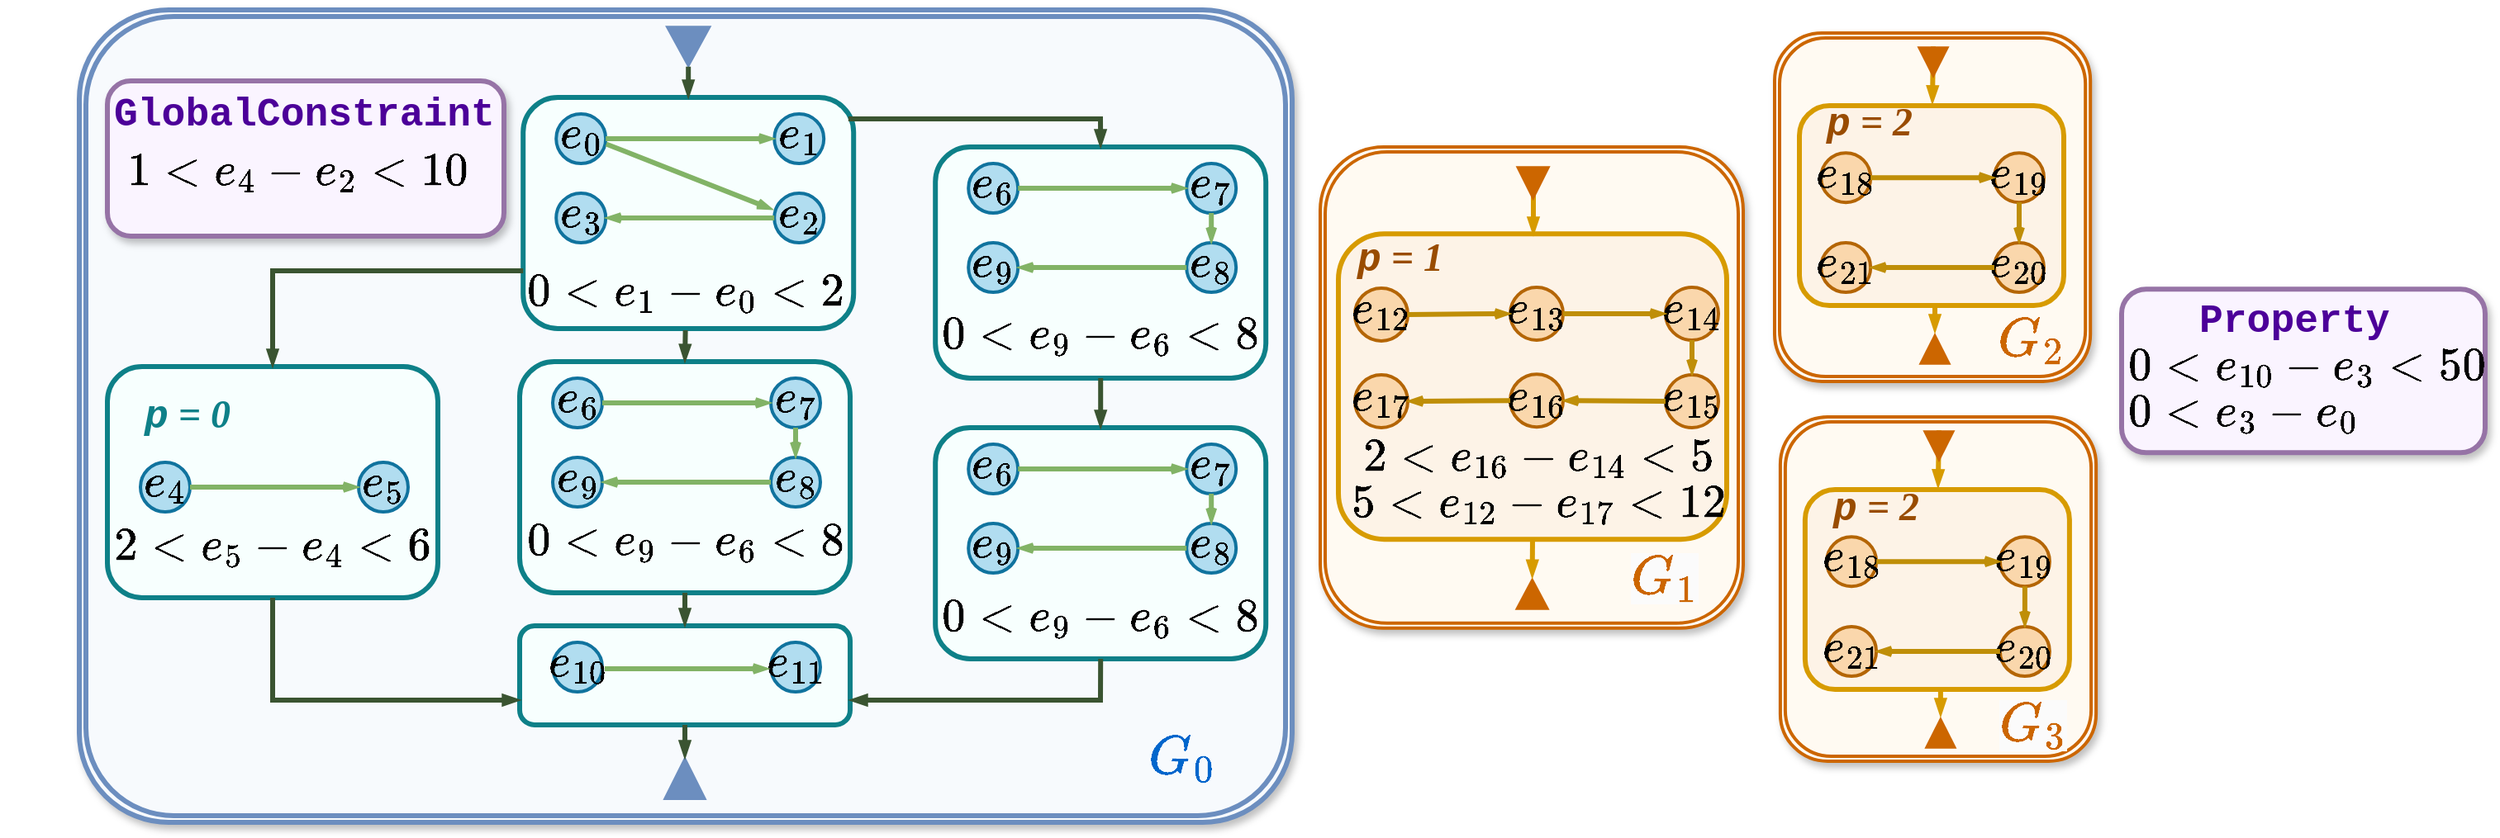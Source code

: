 <mxfile version="26.0.8">
  <diagram name="Page-1" id="2ugi5nNnWcnAQ4nfvGsC">
    <mxGraphModel dx="2795" dy="1888" grid="1" gridSize="10" guides="1" tooltips="1" connect="1" arrows="1" fold="1" page="1" pageScale="1" pageWidth="850" pageHeight="1100" math="1" shadow="0">
      <root>
        <mxCell id="0" />
        <mxCell id="1" parent="0" />
        <mxCell id="yCP1H79guj11RidMhrs2-76" value="" style="shape=ext;double=1;rounded=1;whiteSpace=wrap;html=1;fillColor=#F7FAFD;strokeColor=#6c8ebf;strokeWidth=3;container=0;shadow=1;arcSize=11;" parent="1" vertex="1">
          <mxGeometry x="58" y="323" width="734" height="492" as="geometry" />
        </mxCell>
        <mxCell id="yCP1H79guj11RidMhrs2-168" value="" style="rounded=1;whiteSpace=wrap;html=1;strokeWidth=3;fillColor=#F7FFFE;strokeColor=#0e8088;" parent="1" vertex="1">
          <mxGeometry x="576.1" y="576" width="200" height="140" as="geometry" />
        </mxCell>
        <mxCell id="yCP1H79guj11RidMhrs2-176" value="&lt;div style=&quot;text-align: left;&quot;&gt;&lt;span style=&quot;background-color: initial;&quot;&gt;&lt;font style=&quot;font-size: 24px;&quot; face=&quot;Courier New&quot;&gt;&lt;b style=&quot;&quot;&gt;\(0 &amp;lt; e_9 - e_6 &amp;lt; 8\)&lt;/b&gt;&lt;/font&gt;&lt;/span&gt;&lt;/div&gt;" style="text;html=1;align=center;verticalAlign=middle;resizable=0;points=[];autosize=1;strokeColor=none;fillColor=none;strokeWidth=3;" parent="1" vertex="1">
          <mxGeometry x="511.103" y="673.004" width="330" height="40" as="geometry" />
        </mxCell>
        <mxCell id="yCP1H79guj11RidMhrs2-174" value="&lt;div style=&quot;text-align: left;&quot;&gt;&lt;span style=&quot;background-color: initial;&quot;&gt;&lt;font style=&quot;font-size: 24px;&quot; face=&quot;Courier New&quot;&gt;&lt;b style=&quot;&quot;&gt;\(e_7\)&lt;/b&gt;&lt;/font&gt;&lt;/span&gt;&lt;/div&gt;" style="ellipse;whiteSpace=wrap;html=1;aspect=fixed;strokeWidth=2;fillColor=#b1ddf0;strokeColor=#10739e;" parent="1" vertex="1">
          <mxGeometry x="728.1" y="586" width="30" height="30" as="geometry" />
        </mxCell>
        <mxCell id="yCP1H79guj11RidMhrs2-193" value="&lt;div style=&quot;text-align: left;&quot;&gt;&lt;span style=&quot;background-color: initial;&quot;&gt;&lt;font style=&quot;font-size: 24px;&quot; face=&quot;Courier New&quot;&gt;&lt;b style=&quot;&quot;&gt;\(e_6\)&lt;/b&gt;&lt;/font&gt;&lt;/span&gt;&lt;/div&gt;" style="ellipse;whiteSpace=wrap;html=1;aspect=fixed;strokeWidth=2;fillColor=#b1ddf0;strokeColor=#10739e;" parent="1" vertex="1">
          <mxGeometry x="596.1" y="586" width="30" height="30" as="geometry" />
        </mxCell>
        <mxCell id="yCP1H79guj11RidMhrs2-194" value="&lt;div style=&quot;text-align: left;&quot;&gt;&lt;span style=&quot;background-color: initial;&quot;&gt;&lt;font style=&quot;font-size: 24px;&quot; face=&quot;Courier New&quot;&gt;&lt;b style=&quot;&quot;&gt;\(e_9\)&lt;/b&gt;&lt;/font&gt;&lt;/span&gt;&lt;/div&gt;" style="ellipse;whiteSpace=wrap;html=1;aspect=fixed;strokeWidth=2;fillColor=#b1ddf0;strokeColor=#10739e;" parent="1" vertex="1">
          <mxGeometry x="596.1" y="634" width="30" height="30" as="geometry" />
        </mxCell>
        <mxCell id="yCP1H79guj11RidMhrs2-195" value="&lt;div style=&quot;text-align: left;&quot;&gt;&lt;span style=&quot;background-color: initial;&quot;&gt;&lt;font style=&quot;font-size: 24px;&quot; face=&quot;Courier New&quot;&gt;&lt;b style=&quot;&quot;&gt;\(e_8\)&lt;/b&gt;&lt;/font&gt;&lt;/span&gt;&lt;/div&gt;" style="ellipse;whiteSpace=wrap;html=1;aspect=fixed;strokeWidth=2;fillColor=#b1ddf0;strokeColor=#10739e;" parent="1" vertex="1">
          <mxGeometry x="728.1" y="634" width="30" height="30" as="geometry" />
        </mxCell>
        <mxCell id="yCP1H79guj11RidMhrs2-170" style="rounded=0;orthogonalLoop=1;jettySize=auto;html=1;endArrow=openThin;endFill=0;strokeColor=#82b366;strokeWidth=3;fillColor=#d5e8d4;endSize=3;entryX=0;entryY=0.5;entryDx=0;entryDy=0;exitX=1;exitY=0.5;exitDx=0;exitDy=0;startSize=3;" parent="1" source="yCP1H79guj11RidMhrs2-193" target="yCP1H79guj11RidMhrs2-174" edge="1">
          <mxGeometry relative="1" as="geometry">
            <mxPoint x="426.725" y="630.849" as="sourcePoint" />
            <mxPoint x="434.335" y="632.164" as="targetPoint" />
          </mxGeometry>
        </mxCell>
        <mxCell id="yCP1H79guj11RidMhrs2-197" style="rounded=0;orthogonalLoop=1;jettySize=auto;html=1;endArrow=openThin;endFill=0;strokeColor=#82b366;strokeWidth=3;fillColor=#d5e8d4;endSize=3;entryX=1;entryY=0.5;entryDx=0;entryDy=0;exitX=0;exitY=0.5;exitDx=0;exitDy=0;startSize=3;" parent="1" source="yCP1H79guj11RidMhrs2-195" target="yCP1H79guj11RidMhrs2-194" edge="1">
          <mxGeometry relative="1" as="geometry">
            <mxPoint x="636.1" y="611" as="sourcePoint" />
            <mxPoint x="738.1" y="611" as="targetPoint" />
            <Array as="points" />
          </mxGeometry>
        </mxCell>
        <mxCell id="yCP1H79guj11RidMhrs2-198" style="rounded=0;orthogonalLoop=1;jettySize=auto;html=1;endArrow=openThin;endFill=0;strokeColor=#82b366;strokeWidth=3;fillColor=#d5e8d4;endSize=3;entryX=0.5;entryY=0;entryDx=0;entryDy=0;exitX=0.5;exitY=1;exitDx=0;exitDy=0;startSize=3;" parent="1" source="yCP1H79guj11RidMhrs2-174" target="yCP1H79guj11RidMhrs2-195" edge="1">
          <mxGeometry relative="1" as="geometry">
            <mxPoint x="738.1" y="656" as="sourcePoint" />
            <mxPoint x="636.1" y="656" as="targetPoint" />
            <Array as="points" />
          </mxGeometry>
        </mxCell>
        <mxCell id="yCP1H79guj11RidMhrs2-59" value="" style="triangle;whiteSpace=wrap;html=1;rotation=90;fillColor=light-dark(#6c8ebf, #1d293b);strokeColor=#6c8ebf;" parent="1" vertex="1">
          <mxGeometry x="414.46" y="332" width="24.27" height="26.46" as="geometry" />
        </mxCell>
        <mxCell id="yCP1H79guj11RidMhrs2-201" value="" style="rounded=1;whiteSpace=wrap;html=1;shadow=1;strokeColor=#9673A6;strokeWidth=3;fillColor=#FAF4FF;" parent="1" vertex="1">
          <mxGeometry x="75" y="366" width="240" height="94" as="geometry" />
        </mxCell>
        <mxCell id="yCP1H79guj11RidMhrs2-202" value="&lt;span style=&quot;font-style: normal; font-variant-ligatures: normal; font-variant-caps: normal; letter-spacing: normal; orphans: 2; text-align: left; text-indent: 0px; text-transform: none; widows: 2; word-spacing: 0px; -webkit-text-stroke-width: 0px; white-space: nowrap; text-decoration-thickness: initial; text-decoration-style: initial; text-decoration-color: initial; float: none; display: inline !important;&quot;&gt;&lt;font face=&quot;Courier New&quot; style=&quot;color: rgb(76, 0, 153); font-size: 24px;&quot;&gt;&lt;b style=&quot;&quot;&gt;GlobalConstraint&lt;/b&gt;&lt;/font&gt;&lt;/span&gt;" style="text;whiteSpace=wrap;html=1;shadow=1;rounded=1;" parent="1" vertex="1">
          <mxGeometry x="77.1" y="366" width="146.8" height="25.57" as="geometry" />
        </mxCell>
        <mxCell id="yCP1H79guj11RidMhrs2-204" value="&lt;font style=&quot;font-size: 24px;&quot;&gt;\(1 &amp;lt; e_4 - e_2 &amp;lt; 10\)&lt;/font&gt;" style="text;html=1;align=center;verticalAlign=middle;whiteSpace=wrap;rounded=0;" parent="1" vertex="1">
          <mxGeometry x="95" y="401.14" width="190" height="40" as="geometry" />
        </mxCell>
        <mxCell id="yCP1H79guj11RidMhrs2-15" value="" style="triangle;whiteSpace=wrap;html=1;rotation=90;fillColor=light-dark(#6c8ebf, #1d293b);flipV=1;flipH=1;strokeColor=#6c8ebf;" parent="1" vertex="1">
          <mxGeometry x="412" y="776" width="25" height="25" as="geometry" />
        </mxCell>
        <mxCell id="yCP1H79guj11RidMhrs2-216" value="" style="rounded=1;whiteSpace=wrap;html=1;strokeWidth=3;fillColor=#F7FFFE;strokeColor=#0e8088;" parent="1" vertex="1">
          <mxGeometry x="324.5" y="696" width="200" height="60" as="geometry" />
        </mxCell>
        <mxCell id="yCP1H79guj11RidMhrs2-218" value="&lt;div style=&quot;text-align: left;&quot;&gt;&lt;span style=&quot;background-color: initial;&quot;&gt;&lt;font style=&quot;font-size: 24px;&quot; face=&quot;Courier New&quot;&gt;&lt;b style=&quot;&quot;&gt;\(e_{11}\)&lt;/b&gt;&lt;/font&gt;&lt;/span&gt;&lt;/div&gt;" style="ellipse;whiteSpace=wrap;html=1;aspect=fixed;strokeWidth=2;fillColor=#b1ddf0;strokeColor=#10739e;" parent="1" vertex="1">
          <mxGeometry x="476.5" y="706" width="30" height="30" as="geometry" />
        </mxCell>
        <mxCell id="yCP1H79guj11RidMhrs2-219" value="&lt;div style=&quot;text-align: left;&quot;&gt;&lt;span style=&quot;background-color: initial;&quot;&gt;&lt;font style=&quot;font-size: 24px;&quot; face=&quot;Courier New&quot;&gt;&lt;b style=&quot;&quot;&gt;\(e_{10}\)&lt;/b&gt;&lt;/font&gt;&lt;/span&gt;&lt;/div&gt;" style="ellipse;whiteSpace=wrap;html=1;aspect=fixed;strokeWidth=2;fillColor=#b1ddf0;strokeColor=#10739e;" parent="1" vertex="1">
          <mxGeometry x="344.5" y="706" width="30" height="30" as="geometry" />
        </mxCell>
        <mxCell id="yCP1H79guj11RidMhrs2-431" value="" style="rounded=1;whiteSpace=wrap;html=1;strokeWidth=3;fillColor=#F7FFFE;strokeColor=#0e8088;" parent="1" vertex="1">
          <mxGeometry x="326.6" y="376" width="200" height="140" as="geometry" />
        </mxCell>
        <mxCell id="yCP1H79guj11RidMhrs2-432" value="&lt;div style=&quot;text-align: left;&quot;&gt;&lt;span style=&quot;background-color: initial;&quot;&gt;&lt;font style=&quot;font-size: 24px;&quot; face=&quot;Courier New&quot;&gt;&lt;b style=&quot;&quot;&gt;\(0 &amp;lt; e_1 - e_0 &amp;lt; 2\)&lt;/b&gt;&lt;/font&gt;&lt;/span&gt;&lt;/div&gt;" style="text;html=1;align=center;verticalAlign=middle;resizable=0;points=[];autosize=1;strokeColor=none;fillColor=none;strokeWidth=3;" parent="1" vertex="1">
          <mxGeometry x="259.503" y="476.004" width="330" height="40" as="geometry" />
        </mxCell>
        <mxCell id="yCP1H79guj11RidMhrs2-433" value="&lt;div style=&quot;text-align: left;&quot;&gt;&lt;span style=&quot;background-color: initial;&quot;&gt;&lt;font style=&quot;font-size: 24px;&quot; face=&quot;Courier New&quot;&gt;&lt;b style=&quot;&quot;&gt;\(e_1\)&lt;/b&gt;&lt;/font&gt;&lt;/span&gt;&lt;/div&gt;" style="ellipse;whiteSpace=wrap;html=1;aspect=fixed;strokeWidth=2;fillColor=#b1ddf0;strokeColor=#10739e;" parent="1" vertex="1">
          <mxGeometry x="478.6" y="386" width="30" height="30" as="geometry" />
        </mxCell>
        <mxCell id="yCP1H79guj11RidMhrs2-434" value="&lt;div style=&quot;text-align: left;&quot;&gt;&lt;span style=&quot;background-color: initial;&quot;&gt;&lt;font style=&quot;font-size: 24px;&quot; face=&quot;Courier New&quot;&gt;&lt;b style=&quot;&quot;&gt;\(e_0\)&lt;/b&gt;&lt;/font&gt;&lt;/span&gt;&lt;/div&gt;" style="ellipse;whiteSpace=wrap;html=1;aspect=fixed;strokeWidth=2;fillColor=#b1ddf0;strokeColor=#10739e;" parent="1" vertex="1">
          <mxGeometry x="346.6" y="386" width="30" height="30" as="geometry" />
        </mxCell>
        <mxCell id="yCP1H79guj11RidMhrs2-435" value="&lt;div style=&quot;text-align: left;&quot;&gt;&lt;span style=&quot;background-color: initial;&quot;&gt;&lt;font style=&quot;font-size: 24px;&quot; face=&quot;Courier New&quot;&gt;&lt;b style=&quot;&quot;&gt;\(e_3\)&lt;/b&gt;&lt;/font&gt;&lt;/span&gt;&lt;/div&gt;" style="ellipse;whiteSpace=wrap;html=1;aspect=fixed;strokeWidth=2;fillColor=#b1ddf0;strokeColor=#10739e;" parent="1" vertex="1">
          <mxGeometry x="346.6" y="434" width="30" height="30" as="geometry" />
        </mxCell>
        <mxCell id="yCP1H79guj11RidMhrs2-436" value="&lt;div style=&quot;text-align: left;&quot;&gt;&lt;span style=&quot;background-color: initial;&quot;&gt;&lt;font style=&quot;font-size: 24px;&quot; face=&quot;Courier New&quot;&gt;&lt;b style=&quot;&quot;&gt;\(e_2\)&lt;/b&gt;&lt;/font&gt;&lt;/span&gt;&lt;/div&gt;" style="ellipse;whiteSpace=wrap;html=1;aspect=fixed;strokeWidth=2;fillColor=#b1ddf0;strokeColor=#10739e;" parent="1" vertex="1">
          <mxGeometry x="478.6" y="434" width="30" height="30" as="geometry" />
        </mxCell>
        <mxCell id="yCP1H79guj11RidMhrs2-437" style="rounded=0;orthogonalLoop=1;jettySize=auto;html=1;endArrow=openThin;endFill=0;strokeColor=#82b366;strokeWidth=3;fillColor=#d5e8d4;endSize=3;entryX=0;entryY=0.5;entryDx=0;entryDy=0;exitX=1;exitY=0.5;exitDx=0;exitDy=0;startSize=3;" parent="1" source="yCP1H79guj11RidMhrs2-434" target="yCP1H79guj11RidMhrs2-433" edge="1">
          <mxGeometry relative="1" as="geometry">
            <mxPoint x="177.225" y="430.849" as="sourcePoint" />
            <mxPoint x="184.835" y="432.164" as="targetPoint" />
          </mxGeometry>
        </mxCell>
        <mxCell id="yCP1H79guj11RidMhrs2-438" style="rounded=0;orthogonalLoop=1;jettySize=auto;html=1;endArrow=openThin;endFill=0;strokeColor=#82b366;strokeWidth=3;fillColor=#d5e8d4;endSize=3;entryX=1;entryY=0.5;entryDx=0;entryDy=0;exitX=0;exitY=0.5;exitDx=0;exitDy=0;startSize=3;" parent="1" source="yCP1H79guj11RidMhrs2-436" target="yCP1H79guj11RidMhrs2-435" edge="1">
          <mxGeometry relative="1" as="geometry">
            <mxPoint x="386.6" y="411" as="sourcePoint" />
            <mxPoint x="488.6" y="411" as="targetPoint" />
            <Array as="points" />
          </mxGeometry>
        </mxCell>
        <mxCell id="yCP1H79guj11RidMhrs2-439" style="rounded=0;orthogonalLoop=1;jettySize=auto;html=1;endArrow=openThin;endFill=0;strokeColor=#82b366;strokeWidth=3;fillColor=#d5e8d4;endSize=3;entryX=-0.042;entryY=0.326;entryDx=0;entryDy=0;exitX=1.01;exitY=0.607;exitDx=0;exitDy=0;startSize=3;exitPerimeter=0;entryPerimeter=0;" parent="1" source="yCP1H79guj11RidMhrs2-434" target="yCP1H79guj11RidMhrs2-436" edge="1">
          <mxGeometry relative="1" as="geometry">
            <mxPoint x="488.6" y="456" as="sourcePoint" />
            <mxPoint x="386.6" y="456" as="targetPoint" />
            <Array as="points" />
          </mxGeometry>
        </mxCell>
        <mxCell id="yCP1H79guj11RidMhrs2-440" value="" style="rounded=1;whiteSpace=wrap;html=1;strokeWidth=3;fillColor=#F7FFFE;strokeColor=#0e8088;" parent="1" vertex="1">
          <mxGeometry x="324.5" y="536" width="200" height="140" as="geometry" />
        </mxCell>
        <mxCell id="yCP1H79guj11RidMhrs2-441" value="&lt;div style=&quot;text-align: left;&quot;&gt;&lt;span style=&quot;background-color: initial;&quot;&gt;&lt;font style=&quot;font-size: 24px;&quot; face=&quot;Courier New&quot;&gt;&lt;b style=&quot;&quot;&gt;\(0 &amp;lt; e_9 - e_6 &amp;lt; 8\)&lt;/b&gt;&lt;/font&gt;&lt;/span&gt;&lt;/div&gt;" style="text;html=1;align=center;verticalAlign=middle;resizable=0;points=[];autosize=1;strokeColor=none;fillColor=none;strokeWidth=3;" parent="1" vertex="1">
          <mxGeometry x="259.503" y="627.004" width="330" height="40" as="geometry" />
        </mxCell>
        <mxCell id="yCP1H79guj11RidMhrs2-442" value="&lt;div style=&quot;text-align: left;&quot;&gt;&lt;span style=&quot;background-color: initial;&quot;&gt;&lt;font style=&quot;font-size: 24px;&quot; face=&quot;Courier New&quot;&gt;&lt;b style=&quot;&quot;&gt;\(e_7\)&lt;/b&gt;&lt;/font&gt;&lt;/span&gt;&lt;/div&gt;" style="ellipse;whiteSpace=wrap;html=1;aspect=fixed;strokeWidth=2;fillColor=#b1ddf0;strokeColor=#10739e;" parent="1" vertex="1">
          <mxGeometry x="476.5" y="546" width="30" height="30" as="geometry" />
        </mxCell>
        <mxCell id="yCP1H79guj11RidMhrs2-443" value="&lt;div style=&quot;text-align: left;&quot;&gt;&lt;span style=&quot;background-color: initial;&quot;&gt;&lt;font style=&quot;font-size: 24px;&quot; face=&quot;Courier New&quot;&gt;&lt;b style=&quot;&quot;&gt;\(e_6\)&lt;/b&gt;&lt;/font&gt;&lt;/span&gt;&lt;/div&gt;" style="ellipse;whiteSpace=wrap;html=1;aspect=fixed;strokeWidth=2;fillColor=#b1ddf0;strokeColor=#10739e;" parent="1" vertex="1">
          <mxGeometry x="344.5" y="546" width="30" height="30" as="geometry" />
        </mxCell>
        <mxCell id="yCP1H79guj11RidMhrs2-444" value="&lt;div style=&quot;text-align: left;&quot;&gt;&lt;span style=&quot;background-color: initial;&quot;&gt;&lt;font style=&quot;font-size: 24px;&quot; face=&quot;Courier New&quot;&gt;&lt;b style=&quot;&quot;&gt;\(e_9\)&lt;/b&gt;&lt;/font&gt;&lt;/span&gt;&lt;/div&gt;" style="ellipse;whiteSpace=wrap;html=1;aspect=fixed;strokeWidth=2;fillColor=#b1ddf0;strokeColor=#10739e;" parent="1" vertex="1">
          <mxGeometry x="344.5" y="594" width="30" height="30" as="geometry" />
        </mxCell>
        <mxCell id="yCP1H79guj11RidMhrs2-445" value="&lt;div style=&quot;text-align: left;&quot;&gt;&lt;span style=&quot;background-color: initial;&quot;&gt;&lt;font style=&quot;font-size: 24px;&quot; face=&quot;Courier New&quot;&gt;&lt;b style=&quot;&quot;&gt;\(e_8\)&lt;/b&gt;&lt;/font&gt;&lt;/span&gt;&lt;/div&gt;" style="ellipse;whiteSpace=wrap;html=1;aspect=fixed;strokeWidth=2;fillColor=#b1ddf0;strokeColor=#10739e;" parent="1" vertex="1">
          <mxGeometry x="476.5" y="594" width="30" height="30" as="geometry" />
        </mxCell>
        <mxCell id="yCP1H79guj11RidMhrs2-446" style="rounded=0;orthogonalLoop=1;jettySize=auto;html=1;endArrow=openThin;endFill=0;strokeColor=#82b366;strokeWidth=3;fillColor=#d5e8d4;endSize=3;entryX=0;entryY=0.5;entryDx=0;entryDy=0;exitX=1;exitY=0.5;exitDx=0;exitDy=0;startSize=3;" parent="1" source="yCP1H79guj11RidMhrs2-443" target="yCP1H79guj11RidMhrs2-442" edge="1">
          <mxGeometry relative="1" as="geometry">
            <mxPoint x="175.125" y="590.849" as="sourcePoint" />
            <mxPoint x="182.735" y="592.164" as="targetPoint" />
          </mxGeometry>
        </mxCell>
        <mxCell id="yCP1H79guj11RidMhrs2-447" style="rounded=0;orthogonalLoop=1;jettySize=auto;html=1;endArrow=openThin;endFill=0;strokeColor=#82b366;strokeWidth=3;fillColor=#d5e8d4;endSize=3;entryX=1;entryY=0.5;entryDx=0;entryDy=0;exitX=0;exitY=0.5;exitDx=0;exitDy=0;startSize=3;" parent="1" source="yCP1H79guj11RidMhrs2-445" target="yCP1H79guj11RidMhrs2-444" edge="1">
          <mxGeometry relative="1" as="geometry">
            <mxPoint x="384.5" y="571" as="sourcePoint" />
            <mxPoint x="486.5" y="571" as="targetPoint" />
            <Array as="points" />
          </mxGeometry>
        </mxCell>
        <mxCell id="yCP1H79guj11RidMhrs2-448" style="rounded=0;orthogonalLoop=1;jettySize=auto;html=1;endArrow=openThin;endFill=0;strokeColor=#82b366;strokeWidth=3;fillColor=#d5e8d4;endSize=3;entryX=0.5;entryY=0;entryDx=0;entryDy=0;exitX=0.5;exitY=1;exitDx=0;exitDy=0;startSize=3;" parent="1" source="yCP1H79guj11RidMhrs2-442" target="yCP1H79guj11RidMhrs2-445" edge="1">
          <mxGeometry relative="1" as="geometry">
            <mxPoint x="486.5" y="616" as="sourcePoint" />
            <mxPoint x="384.5" y="616" as="targetPoint" />
            <Array as="points" />
          </mxGeometry>
        </mxCell>
        <mxCell id="yCP1H79guj11RidMhrs2-458" value="" style="rounded=1;whiteSpace=wrap;html=1;strokeWidth=3;fillColor=#F7FFFE;strokeColor=#0e8088;" parent="1" vertex="1">
          <mxGeometry x="75" y="539" width="200" height="140" as="geometry" />
        </mxCell>
        <mxCell id="yCP1H79guj11RidMhrs2-459" value="&lt;div style=&quot;text-align: left;&quot;&gt;&lt;span style=&quot;background-color: initial;&quot;&gt;&lt;font style=&quot;font-size: 24px;&quot; face=&quot;Courier New&quot;&gt;&lt;b style=&quot;&quot;&gt;\(2 &amp;lt; e_5 - e_4 &amp;lt; 6\)&lt;/b&gt;&lt;/font&gt;&lt;/span&gt;&lt;/div&gt;" style="text;html=1;align=center;verticalAlign=middle;resizable=0;points=[];autosize=1;strokeColor=none;fillColor=none;strokeWidth=3;" parent="1" vertex="1">
          <mxGeometry x="10.003" y="630.004" width="330" height="40" as="geometry" />
        </mxCell>
        <mxCell id="yCP1H79guj11RidMhrs2-462" value="&lt;div style=&quot;text-align: left;&quot;&gt;&lt;span style=&quot;background-color: initial;&quot;&gt;&lt;font style=&quot;font-size: 24px;&quot; face=&quot;Courier New&quot;&gt;&lt;b style=&quot;&quot;&gt;\(e_4\)&lt;/b&gt;&lt;/font&gt;&lt;/span&gt;&lt;/div&gt;" style="ellipse;whiteSpace=wrap;html=1;aspect=fixed;strokeWidth=2;fillColor=#b1ddf0;strokeColor=#10739e;" parent="1" vertex="1">
          <mxGeometry x="95" y="597" width="30" height="30" as="geometry" />
        </mxCell>
        <mxCell id="yCP1H79guj11RidMhrs2-463" value="&lt;div style=&quot;text-align: left;&quot;&gt;&lt;span style=&quot;background-color: initial;&quot;&gt;&lt;font style=&quot;font-size: 24px;&quot; face=&quot;Courier New&quot;&gt;&lt;b style=&quot;&quot;&gt;\(e_5\)&lt;/b&gt;&lt;/font&gt;&lt;/span&gt;&lt;/div&gt;" style="ellipse;whiteSpace=wrap;html=1;aspect=fixed;strokeWidth=2;fillColor=#b1ddf0;strokeColor=#10739e;" parent="1" vertex="1">
          <mxGeometry x="227" y="597" width="30" height="30" as="geometry" />
        </mxCell>
        <mxCell id="yCP1H79guj11RidMhrs2-465" style="rounded=0;orthogonalLoop=1;jettySize=auto;html=1;endArrow=openThin;endFill=0;strokeColor=#82b366;strokeWidth=3;fillColor=#d5e8d4;endSize=3;entryX=0;entryY=0.5;entryDx=0;entryDy=0;exitX=1;exitY=0.5;exitDx=0;exitDy=0;startSize=3;" parent="1" source="yCP1H79guj11RidMhrs2-462" target="yCP1H79guj11RidMhrs2-463" edge="1">
          <mxGeometry relative="1" as="geometry">
            <mxPoint x="135" y="574" as="sourcePoint" />
            <mxPoint x="237" y="574" as="targetPoint" />
            <Array as="points" />
          </mxGeometry>
        </mxCell>
        <mxCell id="yCP1H79guj11RidMhrs2-467" value="&lt;font style=&quot;color: rgb(14, 128, 136); font-size: 24px;&quot;&gt;&lt;b style=&quot;&quot;&gt;&lt;i style=&quot;&quot;&gt;&lt;font style=&quot;&quot; face=&quot;Georgia&quot;&gt;&amp;nbsp;&lt;/font&gt;&lt;font style=&quot;&quot; face=&quot;Courier New&quot;&gt;p&lt;/font&gt;&lt;font style=&quot;&quot; face=&quot;Georgia&quot;&gt; = &lt;/font&gt;&lt;font face=&quot;Comic Sans MS&quot; style=&quot;&quot;&gt;0&lt;/font&gt;&lt;/i&gt;&lt;/b&gt;&lt;/font&gt;" style="text;html=1;align=center;verticalAlign=middle;resizable=0;points=[];autosize=1;strokeColor=none;fillColor=none;strokeWidth=3;" parent="1" vertex="1">
          <mxGeometry x="75" y="544" width="90" height="50" as="geometry" />
        </mxCell>
        <mxCell id="yCP1H79guj11RidMhrs2-468" value="" style="rounded=1;whiteSpace=wrap;html=1;strokeWidth=3;fillColor=#F7FFFE;strokeColor=#0e8088;" parent="1" vertex="1">
          <mxGeometry x="576.1" y="406" width="200" height="140" as="geometry" />
        </mxCell>
        <mxCell id="yCP1H79guj11RidMhrs2-469" value="&lt;div style=&quot;text-align: left;&quot;&gt;&lt;span style=&quot;background-color: initial;&quot;&gt;&lt;font style=&quot;font-size: 24px;&quot; face=&quot;Courier New&quot;&gt;&lt;b style=&quot;&quot;&gt;\(0 &amp;lt; e_9 - e_6 &amp;lt; 8\)&lt;/b&gt;&lt;/font&gt;&lt;/span&gt;&lt;/div&gt;" style="text;html=1;align=center;verticalAlign=middle;resizable=0;points=[];autosize=1;strokeColor=none;fillColor=none;strokeWidth=3;" parent="1" vertex="1">
          <mxGeometry x="511.103" y="502.004" width="330" height="40" as="geometry" />
        </mxCell>
        <mxCell id="yCP1H79guj11RidMhrs2-470" value="&lt;div style=&quot;text-align: left;&quot;&gt;&lt;span style=&quot;background-color: initial;&quot;&gt;&lt;font style=&quot;font-size: 24px;&quot; face=&quot;Courier New&quot;&gt;&lt;b style=&quot;&quot;&gt;\(e_7\)&lt;/b&gt;&lt;/font&gt;&lt;/span&gt;&lt;/div&gt;" style="ellipse;whiteSpace=wrap;html=1;aspect=fixed;strokeWidth=2;fillColor=#b1ddf0;strokeColor=#10739e;" parent="1" vertex="1">
          <mxGeometry x="728.1" y="416" width="30" height="30" as="geometry" />
        </mxCell>
        <mxCell id="yCP1H79guj11RidMhrs2-471" value="&lt;div style=&quot;text-align: left;&quot;&gt;&lt;span style=&quot;background-color: initial;&quot;&gt;&lt;font style=&quot;font-size: 24px;&quot; face=&quot;Courier New&quot;&gt;&lt;b style=&quot;&quot;&gt;\(e_6\)&lt;/b&gt;&lt;/font&gt;&lt;/span&gt;&lt;/div&gt;" style="ellipse;whiteSpace=wrap;html=1;aspect=fixed;strokeWidth=2;fillColor=#b1ddf0;strokeColor=#10739e;" parent="1" vertex="1">
          <mxGeometry x="596.1" y="416" width="30" height="30" as="geometry" />
        </mxCell>
        <mxCell id="yCP1H79guj11RidMhrs2-472" value="&lt;div style=&quot;text-align: left;&quot;&gt;&lt;span style=&quot;background-color: initial;&quot;&gt;&lt;font style=&quot;font-size: 24px;&quot; face=&quot;Courier New&quot;&gt;&lt;b style=&quot;&quot;&gt;\(e_9\)&lt;/b&gt;&lt;/font&gt;&lt;/span&gt;&lt;/div&gt;" style="ellipse;whiteSpace=wrap;html=1;aspect=fixed;strokeWidth=2;fillColor=#b1ddf0;strokeColor=#10739e;" parent="1" vertex="1">
          <mxGeometry x="596.1" y="464" width="30" height="30" as="geometry" />
        </mxCell>
        <mxCell id="yCP1H79guj11RidMhrs2-473" value="&lt;div style=&quot;text-align: left;&quot;&gt;&lt;span style=&quot;background-color: initial;&quot;&gt;&lt;font style=&quot;font-size: 24px;&quot; face=&quot;Courier New&quot;&gt;&lt;b style=&quot;&quot;&gt;\(e_8\)&lt;/b&gt;&lt;/font&gt;&lt;/span&gt;&lt;/div&gt;" style="ellipse;whiteSpace=wrap;html=1;aspect=fixed;strokeWidth=2;fillColor=#b1ddf0;strokeColor=#10739e;" parent="1" vertex="1">
          <mxGeometry x="728.1" y="464" width="30" height="30" as="geometry" />
        </mxCell>
        <mxCell id="yCP1H79guj11RidMhrs2-474" style="rounded=0;orthogonalLoop=1;jettySize=auto;html=1;endArrow=openThin;endFill=0;strokeColor=#82b366;strokeWidth=3;fillColor=#d5e8d4;endSize=3;entryX=0;entryY=0.5;entryDx=0;entryDy=0;exitX=1;exitY=0.5;exitDx=0;exitDy=0;startSize=3;" parent="1" source="yCP1H79guj11RidMhrs2-471" target="yCP1H79guj11RidMhrs2-470" edge="1">
          <mxGeometry relative="1" as="geometry">
            <mxPoint x="426.725" y="460.849" as="sourcePoint" />
            <mxPoint x="434.335" y="462.164" as="targetPoint" />
          </mxGeometry>
        </mxCell>
        <mxCell id="yCP1H79guj11RidMhrs2-475" style="rounded=0;orthogonalLoop=1;jettySize=auto;html=1;endArrow=openThin;endFill=0;strokeColor=#82b366;strokeWidth=3;fillColor=#d5e8d4;endSize=3;entryX=1;entryY=0.5;entryDx=0;entryDy=0;exitX=0;exitY=0.5;exitDx=0;exitDy=0;startSize=3;" parent="1" source="yCP1H79guj11RidMhrs2-473" target="yCP1H79guj11RidMhrs2-472" edge="1">
          <mxGeometry relative="1" as="geometry">
            <mxPoint x="636.1" y="441" as="sourcePoint" />
            <mxPoint x="738.1" y="441" as="targetPoint" />
            <Array as="points" />
          </mxGeometry>
        </mxCell>
        <mxCell id="yCP1H79guj11RidMhrs2-476" style="rounded=0;orthogonalLoop=1;jettySize=auto;html=1;endArrow=openThin;endFill=0;strokeColor=#82b366;strokeWidth=3;fillColor=#d5e8d4;endSize=3;entryX=0.5;entryY=0;entryDx=0;entryDy=0;exitX=0.5;exitY=1;exitDx=0;exitDy=0;startSize=3;" parent="1" source="yCP1H79guj11RidMhrs2-470" target="yCP1H79guj11RidMhrs2-473" edge="1">
          <mxGeometry relative="1" as="geometry">
            <mxPoint x="738.1" y="486" as="sourcePoint" />
            <mxPoint x="636.1" y="486" as="targetPoint" />
            <Array as="points" />
          </mxGeometry>
        </mxCell>
        <mxCell id="yCP1H79guj11RidMhrs2-478" style="rounded=0;orthogonalLoop=1;jettySize=auto;html=1;strokeColor=#3A5431;endArrow=blockThin;endFill=1;endSize=3;strokeWidth=3;fillColor=#6d8764;startSize=3;jumpSize=3;exitX=1;exitY=0.5;exitDx=0;exitDy=0;entryX=0.5;entryY=0;entryDx=0;entryDy=0;" parent="1" source="yCP1H79guj11RidMhrs2-59" target="yCP1H79guj11RidMhrs2-431" edge="1">
          <mxGeometry relative="1" as="geometry">
            <mxPoint x="-268" y="-162" as="sourcePoint" />
            <mxPoint x="-268" y="-138" as="targetPoint" />
          </mxGeometry>
        </mxCell>
        <mxCell id="yCP1H79guj11RidMhrs2-479" style="rounded=0;orthogonalLoop=1;jettySize=auto;html=1;strokeColor=#3A5431;endArrow=blockThin;endFill=1;endSize=3;strokeWidth=3;fillColor=#6d8764;startSize=3;jumpSize=3;exitX=0.491;exitY=1.007;exitDx=0;exitDy=0;entryX=0.5;entryY=0;entryDx=0;entryDy=0;exitPerimeter=0;" parent="1" source="yCP1H79guj11RidMhrs2-431" target="yCP1H79guj11RidMhrs2-440" edge="1">
          <mxGeometry relative="1" as="geometry">
            <mxPoint x="437" y="367" as="sourcePoint" />
            <mxPoint x="437" y="386" as="targetPoint" />
            <Array as="points" />
          </mxGeometry>
        </mxCell>
        <mxCell id="yCP1H79guj11RidMhrs2-480" style="rounded=0;orthogonalLoop=1;jettySize=auto;html=1;strokeColor=#3A5431;endArrow=blockThin;endFill=1;endSize=3;strokeWidth=3;fillColor=#6d8764;startSize=3;jumpSize=3;exitX=0.5;exitY=1;exitDx=0;exitDy=0;entryX=0.5;entryY=0;entryDx=0;entryDy=0;" parent="1" source="yCP1H79guj11RidMhrs2-440" target="yCP1H79guj11RidMhrs2-216" edge="1">
          <mxGeometry relative="1" as="geometry">
            <mxPoint x="437" y="526" as="sourcePoint" />
            <mxPoint x="435" y="546" as="targetPoint" />
          </mxGeometry>
        </mxCell>
        <mxCell id="yCP1H79guj11RidMhrs2-481" style="rounded=0;orthogonalLoop=1;jettySize=auto;html=1;strokeColor=#3A5431;endArrow=blockThin;endFill=1;endSize=3;strokeWidth=3;fillColor=#6d8764;startSize=3;jumpSize=3;exitX=0.5;exitY=1;exitDx=0;exitDy=0;entryX=0;entryY=0.5;entryDx=0;entryDy=0;" parent="1" source="yCP1H79guj11RidMhrs2-216" target="yCP1H79guj11RidMhrs2-15" edge="1">
          <mxGeometry relative="1" as="geometry">
            <mxPoint x="435" y="686" as="sourcePoint" />
            <mxPoint x="435" y="706" as="targetPoint" />
          </mxGeometry>
        </mxCell>
        <mxCell id="yCP1H79guj11RidMhrs2-482" style="rounded=0;orthogonalLoop=1;jettySize=auto;html=1;strokeColor=#3A5431;endArrow=blockThin;endFill=1;endSize=3;strokeWidth=3;fillColor=#6d8764;startSize=3;jumpSize=3;exitX=0.984;exitY=0.093;exitDx=0;exitDy=0;entryX=0.5;entryY=0;entryDx=0;entryDy=0;exitPerimeter=0;" parent="1" source="yCP1H79guj11RidMhrs2-431" target="yCP1H79guj11RidMhrs2-468" edge="1">
          <mxGeometry relative="1" as="geometry">
            <mxPoint x="437" y="367" as="sourcePoint" />
            <mxPoint x="437" y="386" as="targetPoint" />
            <Array as="points">
              <mxPoint x="676" y="389" />
            </Array>
          </mxGeometry>
        </mxCell>
        <mxCell id="yCP1H79guj11RidMhrs2-483" style="rounded=0;orthogonalLoop=1;jettySize=auto;html=1;strokeColor=#3A5431;endArrow=blockThin;endFill=1;endSize=3;strokeWidth=3;fillColor=#6d8764;startSize=3;jumpSize=3;exitX=0.5;exitY=1;exitDx=0;exitDy=0;" parent="1" source="yCP1H79guj11RidMhrs2-468" target="yCP1H79guj11RidMhrs2-168" edge="1">
          <mxGeometry relative="1" as="geometry">
            <mxPoint x="435" y="527" as="sourcePoint" />
            <mxPoint x="435" y="546" as="targetPoint" />
            <Array as="points" />
          </mxGeometry>
        </mxCell>
        <mxCell id="yCP1H79guj11RidMhrs2-484" style="rounded=0;orthogonalLoop=1;jettySize=auto;html=1;strokeColor=#3A5431;endArrow=blockThin;endFill=1;endSize=3;strokeWidth=3;fillColor=#6d8764;startSize=3;jumpSize=3;exitX=0.5;exitY=1;exitDx=0;exitDy=0;entryX=1;entryY=0.75;entryDx=0;entryDy=0;" parent="1" source="yCP1H79guj11RidMhrs2-168" target="yCP1H79guj11RidMhrs2-216" edge="1">
          <mxGeometry relative="1" as="geometry">
            <mxPoint x="686" y="556" as="sourcePoint" />
            <mxPoint x="686" y="586" as="targetPoint" />
            <Array as="points">
              <mxPoint x="676" y="741" />
            </Array>
          </mxGeometry>
        </mxCell>
        <mxCell id="yCP1H79guj11RidMhrs2-485" style="rounded=0;orthogonalLoop=1;jettySize=auto;html=1;strokeColor=#3A5431;endArrow=blockThin;endFill=1;endSize=3;strokeWidth=3;fillColor=#6d8764;startSize=3;jumpSize=3;exitX=0.5;exitY=1;exitDx=0;exitDy=0;entryX=0;entryY=0.75;entryDx=0;entryDy=0;" parent="1" source="yCP1H79guj11RidMhrs2-458" target="yCP1H79guj11RidMhrs2-216" edge="1">
          <mxGeometry relative="1" as="geometry">
            <mxPoint x="435" y="527" as="sourcePoint" />
            <mxPoint x="435" y="546" as="targetPoint" />
            <Array as="points">
              <mxPoint x="175" y="741" />
            </Array>
          </mxGeometry>
        </mxCell>
        <mxCell id="yCP1H79guj11RidMhrs2-486" style="rounded=0;orthogonalLoop=1;jettySize=auto;html=1;strokeColor=#3A5431;endArrow=blockThin;endFill=1;endSize=3;strokeWidth=3;fillColor=#6d8764;startSize=3;jumpSize=3;exitX=0;exitY=0.75;exitDx=0;exitDy=0;entryX=0.5;entryY=0;entryDx=0;entryDy=0;" parent="1" source="yCP1H79guj11RidMhrs2-431" target="yCP1H79guj11RidMhrs2-458" edge="1">
          <mxGeometry relative="1" as="geometry">
            <mxPoint x="435" y="686" as="sourcePoint" />
            <mxPoint x="435" y="706" as="targetPoint" />
            <Array as="points">
              <mxPoint x="175" y="481" />
            </Array>
          </mxGeometry>
        </mxCell>
        <mxCell id="yCP1H79guj11RidMhrs2-488" value="" style="shape=ext;double=1;rounded=1;whiteSpace=wrap;html=1;fillColor=#FFFAF2;strokeColor=#CC6600;strokeWidth=2;container=0;shadow=1;" parent="1" vertex="1">
          <mxGeometry x="1087.45" y="569.5" width="191.1" height="208.5" as="geometry" />
        </mxCell>
        <mxCell id="yCP1H79guj11RidMhrs2-491" value="" style="triangle;whiteSpace=wrap;html=1;rotation=90;fillColor=light-dark(#CC6600,#36210A);flipV=1;flipH=1;strokeColor=none;" parent="1" vertex="1">
          <mxGeometry x="1174.77" y="750.94" width="19.37" height="19.56" as="geometry" />
        </mxCell>
        <mxCell id="yCP1H79guj11RidMhrs2-495" style="rounded=0;orthogonalLoop=1;jettySize=auto;html=1;strokeColor=#d79b00;endArrow=blockThin;endFill=1;endSize=3;strokeWidth=3;fillColor=#ffe6cc;startSize=3;jumpSize=3;entryX=0.503;entryY=-0.013;entryDx=0;entryDy=0;entryPerimeter=0;exitX=1;exitY=0.5;exitDx=0;exitDy=0;" parent="1" source="yCP1H79guj11RidMhrs2-493" target="yCP1H79guj11RidMhrs2-490" edge="1">
          <mxGeometry relative="1" as="geometry">
            <mxPoint x="1188.45" y="582.5" as="sourcePoint" />
            <mxPoint x="799.45" y="823.5" as="targetPoint" />
            <Array as="points" />
          </mxGeometry>
        </mxCell>
        <mxCell id="yCP1H79guj11RidMhrs2-520" value="" style="shape=ext;double=1;rounded=1;whiteSpace=wrap;html=1;fillColor=#FFFAF2;strokeColor=#CC6600;strokeWidth=2;container=0;shadow=1;" parent="1" vertex="1">
          <mxGeometry x="809" y="406" width="256" height="291.43" as="geometry" />
        </mxCell>
        <mxCell id="yCP1H79guj11RidMhrs2-527" value="" style="rounded=1;whiteSpace=wrap;html=1;shadow=1;strokeColor=#9673A6;strokeWidth=3;fillColor=#FAF4FF;" parent="1" vertex="1">
          <mxGeometry x="1294" y="492.14" width="220" height="99" as="geometry" />
        </mxCell>
        <mxCell id="yCP1H79guj11RidMhrs2-528" value="&lt;font style=&quot;font-size: 24px;&quot; face=&quot;Courier New&quot; color=&quot;#4c0099&quot;&gt;&lt;span style=&quot;text-wrap: nowrap;&quot;&gt;&lt;b style=&quot;&quot;&gt;Property&lt;/b&gt;&lt;/span&gt;&lt;/font&gt;" style="text;whiteSpace=wrap;html=1;shadow=1;rounded=1;align=left;" parent="1" vertex="1">
          <mxGeometry x="1339" y="491.0" width="146.8" height="25.57" as="geometry" />
        </mxCell>
        <mxCell id="yCP1H79guj11RidMhrs2-529" value="&lt;font style=&quot;font-size: 24px;&quot;&gt;\(0 &amp;lt; e_{10} - e_3 &amp;lt; 50\)&lt;br&gt;&lt;span style=&quot;&quot;&gt;\(0 &amp;lt; e_3 - e_0\)&lt;/span&gt;&lt;/font&gt;" style="text;html=1;align=left;verticalAlign=middle;whiteSpace=wrap;rounded=0;" parent="1" vertex="1">
          <mxGeometry x="1296" y="538.14" width="110" height="30" as="geometry" />
        </mxCell>
        <mxCell id="yCP1H79guj11RidMhrs2-530" value="" style="rounded=1;whiteSpace=wrap;html=1;strokeWidth=3;fillColor=light-dark(#fdf3e7, #36210a);strokeColor=#d79b00;" parent="1" vertex="1">
          <mxGeometry x="820" y="458.57" width="235" height="185" as="geometry" />
        </mxCell>
        <mxCell id="yCP1H79guj11RidMhrs2-531" value="&lt;font style=&quot;font-size: 24px;&quot;&gt;\(2 &amp;lt; e_{16} - e_{14} &amp;lt; 5\)&lt;/font&gt;&lt;div&gt;&lt;font style=&quot;font-size: 24px;&quot;&gt;\(5 &amp;lt; e_{12} - e_{17} &amp;lt; 12\)&lt;/font&gt;&lt;/div&gt;" style="text;html=1;align=center;verticalAlign=middle;whiteSpace=wrap;rounded=0;" parent="1" vertex="1">
          <mxGeometry x="885.5" y="592.56" width="110" height="30" as="geometry" />
        </mxCell>
        <mxCell id="yCP1H79guj11RidMhrs2-532" value="&lt;div style=&quot;text-align: left;&quot;&gt;&lt;span style=&quot;background-color: initial;&quot;&gt;&lt;font style=&quot;font-size: 24px;&quot; face=&quot;Courier New&quot;&gt;&lt;b style=&quot;&quot;&gt;\(e_{12}\)&lt;/b&gt;&lt;/font&gt;&lt;/span&gt;&lt;/div&gt;" style="ellipse;whiteSpace=wrap;html=1;aspect=fixed;strokeWidth=2;fillColor=#fad7ac;strokeColor=#b46504;" parent="1" vertex="1">
          <mxGeometry x="830.0" y="491.44" width="32" height="32" as="geometry" />
        </mxCell>
        <mxCell id="yCP1H79guj11RidMhrs2-533" value="&lt;b style=&quot;color: rgb(153, 76, 0);&quot;&gt;&lt;i&gt;&lt;font style=&quot;font-size: 24px;&quot;&gt;&lt;font face=&quot;Georgia&quot;&gt;&amp;nbsp;&lt;/font&gt;&lt;font face=&quot;Courier New&quot;&gt;p&lt;/font&gt;&lt;font face=&quot;Georgia&quot;&gt;&amp;nbsp;= 1&lt;/font&gt;&lt;/font&gt;&lt;/i&gt;&lt;/b&gt;" style="text;html=1;align=center;verticalAlign=middle;resizable=0;points=[];autosize=1;strokeColor=none;fillColor=none;strokeWidth=3;" parent="1" vertex="1">
          <mxGeometry x="813.999" y="454.44" width="80" height="40" as="geometry" />
        </mxCell>
        <mxCell id="yCP1H79guj11RidMhrs2-534" value="&lt;div style=&quot;text-align: left;&quot;&gt;&lt;span style=&quot;background-color: initial;&quot;&gt;&lt;font style=&quot;font-size: 24px;&quot; face=&quot;Courier New&quot;&gt;&lt;b style=&quot;&quot;&gt;\(e_{17}\)&lt;/b&gt;&lt;/font&gt;&lt;/span&gt;&lt;/div&gt;" style="ellipse;whiteSpace=wrap;html=1;aspect=fixed;strokeWidth=2;fillColor=#fad7ac;strokeColor=#b46504;" parent="1" vertex="1">
          <mxGeometry x="830.0" y="544" width="32" height="32" as="geometry" />
        </mxCell>
        <mxCell id="yCP1H79guj11RidMhrs2-535" value="&lt;div style=&quot;text-align: left;&quot;&gt;&lt;span style=&quot;background-color: initial;&quot;&gt;&lt;font style=&quot;font-size: 24px;&quot; face=&quot;Courier New&quot;&gt;&lt;b style=&quot;&quot;&gt;\(e_{13}\)&lt;/b&gt;&lt;/font&gt;&lt;/span&gt;&lt;/div&gt;" style="ellipse;whiteSpace=wrap;html=1;aspect=fixed;strokeWidth=2;fillColor=#fad7ac;strokeColor=#b46504;" parent="1" vertex="1">
          <mxGeometry x="924.0" y="491.0" width="32" height="32" as="geometry" />
        </mxCell>
        <mxCell id="yCP1H79guj11RidMhrs2-536" value="&lt;div style=&quot;text-align: left;&quot;&gt;&lt;span style=&quot;background-color: initial;&quot;&gt;&lt;font style=&quot;font-size: 24px;&quot; face=&quot;Courier New&quot;&gt;&lt;b style=&quot;&quot;&gt;\(e_{14}\)&lt;/b&gt;&lt;/font&gt;&lt;/span&gt;&lt;/div&gt;" style="ellipse;whiteSpace=wrap;html=1;aspect=fixed;strokeWidth=2;fillColor=#fad7ac;strokeColor=#b46504;" parent="1" vertex="1">
          <mxGeometry x="1018" y="491.0" width="32" height="32" as="geometry" />
        </mxCell>
        <mxCell id="yCP1H79guj11RidMhrs2-537" value="&lt;div style=&quot;text-align: left;&quot;&gt;&lt;span style=&quot;background-color: initial;&quot;&gt;&lt;font style=&quot;font-size: 24px;&quot; face=&quot;Courier New&quot;&gt;&lt;b style=&quot;&quot;&gt;\(e_{16}\)&lt;/b&gt;&lt;/font&gt;&lt;/span&gt;&lt;/div&gt;" style="ellipse;whiteSpace=wrap;html=1;aspect=fixed;strokeWidth=2;fillColor=#fad7ac;strokeColor=#b46504;" parent="1" vertex="1">
          <mxGeometry x="924" y="543.57" width="32" height="32" as="geometry" />
        </mxCell>
        <mxCell id="yCP1H79guj11RidMhrs2-538" value="&lt;div style=&quot;text-align: left;&quot;&gt;&lt;span style=&quot;background-color: initial;&quot;&gt;&lt;font style=&quot;font-size: 24px;&quot; face=&quot;Courier New&quot;&gt;&lt;b style=&quot;&quot;&gt;\(e_{15}\)&lt;/b&gt;&lt;/font&gt;&lt;/span&gt;&lt;/div&gt;" style="ellipse;whiteSpace=wrap;html=1;aspect=fixed;strokeWidth=2;fillColor=#fad7ac;strokeColor=#b46504;" parent="1" vertex="1">
          <mxGeometry x="1018" y="544" width="32" height="32" as="geometry" />
        </mxCell>
        <mxCell id="yCP1H79guj11RidMhrs2-540" style="rounded=0;orthogonalLoop=1;jettySize=auto;html=1;endArrow=openThin;endFill=0;strokeColor=light-dark(#bf8e08, #446e2c);strokeWidth=3;fillColor=#d5e8d4;endSize=3;exitX=1;exitY=0.5;exitDx=0;exitDy=0;entryX=0;entryY=0.5;entryDx=0;entryDy=0;" parent="1" source="yCP1H79guj11RidMhrs2-532" target="yCP1H79guj11RidMhrs2-535" edge="1">
          <mxGeometry relative="1" as="geometry">
            <mxPoint x="1252" y="427" as="sourcePoint" />
            <mxPoint x="918" y="506" as="targetPoint" />
          </mxGeometry>
        </mxCell>
        <mxCell id="yCP1H79guj11RidMhrs2-541" style="rounded=0;orthogonalLoop=1;jettySize=auto;html=1;endArrow=openThin;endFill=0;strokeColor=light-dark(#bf8e08, #446e2c);strokeWidth=3;fillColor=#d5e8d4;endSize=3;entryX=0;entryY=0.5;entryDx=0;entryDy=0;exitX=1;exitY=0.5;exitDx=0;exitDy=0;" parent="1" source="yCP1H79guj11RidMhrs2-535" target="yCP1H79guj11RidMhrs2-536" edge="1">
          <mxGeometry relative="1" as="geometry">
            <mxPoint x="958" y="506" as="sourcePoint" />
            <mxPoint x="933" y="516" as="targetPoint" />
          </mxGeometry>
        </mxCell>
        <mxCell id="yCP1H79guj11RidMhrs2-542" style="rounded=0;orthogonalLoop=1;jettySize=auto;html=1;endArrow=openThin;endFill=0;strokeColor=light-dark(#bf8e08, #446e2c);strokeWidth=3;fillColor=#d5e8d4;endSize=3;entryX=0.5;entryY=0;entryDx=0;entryDy=0;exitX=0.5;exitY=1;exitDx=0;exitDy=0;" parent="1" source="yCP1H79guj11RidMhrs2-536" target="yCP1H79guj11RidMhrs2-538" edge="1">
          <mxGeometry relative="1" as="geometry">
            <mxPoint x="963" y="516" as="sourcePoint" />
            <mxPoint x="1028" y="516" as="targetPoint" />
          </mxGeometry>
        </mxCell>
        <mxCell id="yCP1H79guj11RidMhrs2-543" style="rounded=0;orthogonalLoop=1;jettySize=auto;html=1;endArrow=openThin;endFill=0;strokeColor=light-dark(#bf8e08, #446e2c);strokeWidth=3;fillColor=#d5e8d4;endSize=3;entryX=1;entryY=0.5;entryDx=0;entryDy=0;exitX=0;exitY=0.5;exitDx=0;exitDy=0;" parent="1" source="yCP1H79guj11RidMhrs2-538" target="yCP1H79guj11RidMhrs2-537" edge="1">
          <mxGeometry relative="1" as="geometry">
            <mxPoint x="1043" y="516" as="sourcePoint" />
            <mxPoint x="1043" y="554" as="targetPoint" />
          </mxGeometry>
        </mxCell>
        <mxCell id="yCP1H79guj11RidMhrs2-544" style="rounded=0;orthogonalLoop=1;jettySize=auto;html=1;endArrow=openThin;endFill=0;strokeColor=light-dark(#bf8e08, #446e2c);strokeWidth=3;fillColor=#d5e8d4;endSize=3;entryX=1;entryY=0.5;entryDx=0;entryDy=0;exitX=0;exitY=0.5;exitDx=0;exitDy=0;" parent="1" source="yCP1H79guj11RidMhrs2-537" target="yCP1H79guj11RidMhrs2-534" edge="1">
          <mxGeometry relative="1" as="geometry">
            <mxPoint x="1028" y="569" as="sourcePoint" />
            <mxPoint x="963" y="569" as="targetPoint" />
          </mxGeometry>
        </mxCell>
        <mxCell id="yCP1H79guj11RidMhrs2-545" style="rounded=0;orthogonalLoop=1;jettySize=auto;html=1;strokeColor=#d79b00;endArrow=blockThin;endFill=1;endSize=3;strokeWidth=3;fillColor=#ffe6cc;startSize=3;jumpSize=3;" parent="1" edge="1">
          <mxGeometry relative="1" as="geometry">
            <mxPoint x="938" y="429" as="sourcePoint" />
            <mxPoint x="938" y="459" as="targetPoint" />
            <Array as="points" />
          </mxGeometry>
        </mxCell>
        <mxCell id="gsocP2L8xCTLhPIbNMJc-1" style="rounded=0;orthogonalLoop=1;jettySize=auto;html=1;endArrow=openThin;endFill=0;strokeColor=#82b366;strokeWidth=3;fillColor=#d5e8d4;endSize=3;entryX=0;entryY=0.5;entryDx=0;entryDy=0;startSize=3;" edge="1" parent="1">
          <mxGeometry relative="1" as="geometry">
            <mxPoint x="376" y="722" as="sourcePoint" />
            <mxPoint x="475" y="722" as="targetPoint" />
          </mxGeometry>
        </mxCell>
        <mxCell id="yCP1H79guj11RidMhrs2-525" value="" style="triangle;whiteSpace=wrap;html=1;rotation=-90;fillColor=light-dark(#CC6600,#36210A);flipV=1;flipH=1;strokeColor=none;" parent="1" vertex="1">
          <mxGeometry x="927.32" y="417.57" width="21" height="21" as="geometry" />
        </mxCell>
        <mxCell id="yCP1H79guj11RidMhrs2-526" value="" style="triangle;whiteSpace=wrap;html=1;rotation=90;fillColor=light-dark(#CC6600,#36210A);flipV=1;flipH=1;strokeColor=none;" parent="1" vertex="1">
          <mxGeometry x="927.44" y="665.96" width="19.77" height="21" as="geometry" />
        </mxCell>
        <mxCell id="yCP1H79guj11RidMhrs2-546" style="rounded=0;orthogonalLoop=1;jettySize=auto;html=1;strokeColor=#d79b00;endArrow=blockThin;endFill=1;endSize=3;strokeWidth=3;fillColor=#ffe6cc;startSize=3;jumpSize=3;exitX=0.5;exitY=1;exitDx=0;exitDy=0;entryX=0;entryY=0.5;entryDx=0;entryDy=0;" parent="1" source="yCP1H79guj11RidMhrs2-530" target="yCP1H79guj11RidMhrs2-526" edge="1">
          <mxGeometry relative="1" as="geometry">
            <mxPoint x="948" y="440" as="sourcePoint" />
            <mxPoint x="935" y="667.43" as="targetPoint" />
            <Array as="points" />
          </mxGeometry>
        </mxCell>
        <mxCell id="yCP1H79guj11RidMhrs2-493" value="" style="triangle;whiteSpace=wrap;html=1;rotation=-90;fillColor=light-dark(#CC6600,#36210A);flipV=1;flipH=1;strokeColor=none;" parent="1" vertex="1">
          <mxGeometry x="1173.77" y="577.5" width="19.37" height="19.56" as="geometry" />
        </mxCell>
        <mxCell id="yCP1H79guj11RidMhrs2-490" value="" style="rounded=1;whiteSpace=wrap;html=1;strokeWidth=3;fillColor=light-dark(#fdf3e7, #36210a);strokeColor=#d79b00;" parent="1" vertex="1">
          <mxGeometry x="1102.45" y="613.5" width="160" height="121" as="geometry" />
        </mxCell>
        <mxCell id="yCP1H79guj11RidMhrs2-496" style="rounded=0;orthogonalLoop=1;jettySize=auto;html=1;strokeColor=#d79b00;endArrow=blockThin;endFill=1;endSize=3;strokeWidth=3;fillColor=#ffe6cc;startSize=3;jumpSize=3;" parent="1" edge="1">
          <mxGeometry relative="1" as="geometry">
            <mxPoint x="1184.45" y="735" as="sourcePoint" />
            <mxPoint x="1184.45" y="750.5" as="targetPoint" />
            <Array as="points" />
          </mxGeometry>
        </mxCell>
        <mxCell id="yCP1H79guj11RidMhrs2-497" value="&lt;div style=&quot;text-align: left;&quot;&gt;&lt;span style=&quot;background-color: initial;&quot;&gt;&lt;font style=&quot;font-size: 24px;&quot; face=&quot;Courier New&quot;&gt;&lt;b style=&quot;&quot;&gt;\(e_{19}\)&lt;/b&gt;&lt;/font&gt;&lt;/span&gt;&lt;/div&gt;" style="ellipse;whiteSpace=wrap;html=1;aspect=fixed;strokeWidth=2;fillColor=#fad7ac;strokeColor=#b46504;" parent="1" vertex="1">
          <mxGeometry x="1220.45" y="642.07" width="30" height="30" as="geometry" />
        </mxCell>
        <mxCell id="yCP1H79guj11RidMhrs2-499" value="&lt;div style=&quot;text-align: left;&quot;&gt;&lt;span style=&quot;background-color: initial;&quot;&gt;&lt;font style=&quot;font-size: 24px;&quot; face=&quot;Courier New&quot;&gt;&lt;b style=&quot;&quot;&gt;\(e_{20}\)&lt;/b&gt;&lt;/font&gt;&lt;/span&gt;&lt;/div&gt;" style="ellipse;whiteSpace=wrap;html=1;aspect=fixed;strokeWidth=2;fillColor=#fad7ac;strokeColor=#b46504;" parent="1" vertex="1">
          <mxGeometry x="1220.45" y="696.5" width="30" height="30" as="geometry" />
        </mxCell>
        <mxCell id="yCP1H79guj11RidMhrs2-500" value="&lt;div style=&quot;text-align: left;&quot;&gt;&lt;span style=&quot;background-color: initial;&quot;&gt;&lt;font style=&quot;font-size: 24px;&quot; face=&quot;Courier New&quot;&gt;&lt;b style=&quot;&quot;&gt;\(e_{21}\)&lt;/b&gt;&lt;/font&gt;&lt;/span&gt;&lt;/div&gt;" style="ellipse;whiteSpace=wrap;html=1;aspect=fixed;strokeWidth=2;fillColor=#fad7ac;strokeColor=#b46504;" parent="1" vertex="1">
          <mxGeometry x="1115.55" y="696.5" width="30" height="30" as="geometry" />
        </mxCell>
        <mxCell id="yCP1H79guj11RidMhrs2-501" value="&lt;div style=&quot;text-align: left;&quot;&gt;&lt;span style=&quot;background-color: initial;&quot;&gt;&lt;font style=&quot;font-size: 24px;&quot; face=&quot;Courier New&quot;&gt;&lt;b style=&quot;&quot;&gt;\(e_{18}\)&lt;/b&gt;&lt;/font&gt;&lt;/span&gt;&lt;/div&gt;" style="ellipse;whiteSpace=wrap;html=1;aspect=fixed;strokeWidth=2;fillColor=#fad7ac;strokeColor=#b46504;" parent="1" vertex="1">
          <mxGeometry x="1115.55" y="642.07" width="30" height="30" as="geometry" />
        </mxCell>
        <mxCell id="yCP1H79guj11RidMhrs2-502" style="rounded=0;orthogonalLoop=1;jettySize=auto;html=1;endArrow=openThin;endFill=0;strokeColor=light-dark(#bf8e08, #446e2c);strokeWidth=3;fillColor=#d5e8d4;endSize=3;exitX=0;exitY=0.5;exitDx=0;exitDy=0;entryX=1;entryY=0.5;entryDx=0;entryDy=0;" parent="1" source="yCP1H79guj11RidMhrs2-499" target="yCP1H79guj11RidMhrs2-500" edge="1">
          <mxGeometry relative="1" as="geometry">
            <mxPoint x="1024.45" y="363.15" as="sourcePoint" />
            <mxPoint x="962.45" y="363.15" as="targetPoint" />
          </mxGeometry>
        </mxCell>
        <mxCell id="yCP1H79guj11RidMhrs2-503" style="rounded=0;orthogonalLoop=1;jettySize=auto;html=1;endArrow=openThin;endFill=0;strokeColor=light-dark(#bf8e08, #446e2c);strokeWidth=3;fillColor=#d5e8d4;endSize=3;exitX=0.5;exitY=1;exitDx=0;exitDy=0;" parent="1" source="yCP1H79guj11RidMhrs2-497" target="yCP1H79guj11RidMhrs2-499" edge="1">
          <mxGeometry relative="1" as="geometry">
            <mxPoint x="1253.45" y="729.5" as="sourcePoint" />
            <mxPoint x="1155.45" y="729.5" as="targetPoint" />
          </mxGeometry>
        </mxCell>
        <mxCell id="yCP1H79guj11RidMhrs2-504" style="rounded=0;orthogonalLoop=1;jettySize=auto;html=1;endArrow=openThin;endFill=0;strokeColor=light-dark(#bf8e08, #446e2c);strokeWidth=3;fillColor=#d5e8d4;endSize=3;exitX=1;exitY=0.5;exitDx=0;exitDy=0;entryX=0;entryY=0.5;entryDx=0;entryDy=0;" parent="1" source="yCP1H79guj11RidMhrs2-501" target="yCP1H79guj11RidMhrs2-497" edge="1">
          <mxGeometry relative="1" as="geometry">
            <mxPoint x="1268.45" y="682.5" as="sourcePoint" />
            <mxPoint x="1268.45" y="714.5" as="targetPoint" />
          </mxGeometry>
        </mxCell>
        <mxCell id="yCP1H79guj11RidMhrs2-505" value="&lt;b style=&quot;color: rgb(153, 76, 0);&quot;&gt;&lt;i&gt;&lt;font style=&quot;font-size: 24px;&quot;&gt;&lt;font face=&quot;Georgia&quot;&gt;&amp;nbsp;&lt;/font&gt;&lt;font face=&quot;Courier New&quot;&gt;p&lt;/font&gt;&lt;font face=&quot;Georgia&quot;&gt;&amp;nbsp;=&amp;nbsp;&lt;/font&gt;&lt;font style=&quot;font-family: Georgia;&quot;&gt;2&lt;/font&gt;&lt;/font&gt;&lt;/i&gt;&lt;/b&gt;" style="text;html=1;align=center;verticalAlign=middle;resizable=0;points=[];autosize=1;strokeColor=none;fillColor=none;strokeWidth=3;" parent="1" vertex="1">
          <mxGeometry x="1096.549" y="604.5" width="90" height="40" as="geometry" />
        </mxCell>
        <mxCell id="gsocP2L8xCTLhPIbNMJc-188" value="" style="shape=ext;double=1;rounded=1;whiteSpace=wrap;html=1;fillColor=#FFFAF2;strokeColor=#CC6600;strokeWidth=2;container=0;shadow=1;" vertex="1" parent="1">
          <mxGeometry x="1084" y="337" width="191.1" height="211" as="geometry" />
        </mxCell>
        <mxCell id="gsocP2L8xCTLhPIbNMJc-189" value="" style="triangle;whiteSpace=wrap;html=1;rotation=90;fillColor=light-dark(#CC6600,#36210A);flipV=1;flipH=1;strokeColor=none;" vertex="1" parent="1">
          <mxGeometry x="1171.32" y="518.44" width="19.37" height="19.56" as="geometry" />
        </mxCell>
        <mxCell id="gsocP2L8xCTLhPIbNMJc-190" style="rounded=0;orthogonalLoop=1;jettySize=auto;html=1;strokeColor=#d79b00;endArrow=blockThin;endFill=1;endSize=3;strokeWidth=3;fillColor=#ffe6cc;startSize=3;jumpSize=3;entryX=0.503;entryY=-0.013;entryDx=0;entryDy=0;entryPerimeter=0;exitX=1;exitY=0.5;exitDx=0;exitDy=0;" edge="1" source="gsocP2L8xCTLhPIbNMJc-191" target="gsocP2L8xCTLhPIbNMJc-192" parent="1">
          <mxGeometry relative="1" as="geometry">
            <mxPoint x="1185" y="350" as="sourcePoint" />
            <mxPoint x="796" y="591" as="targetPoint" />
            <Array as="points" />
          </mxGeometry>
        </mxCell>
        <mxCell id="gsocP2L8xCTLhPIbNMJc-191" value="" style="triangle;whiteSpace=wrap;html=1;rotation=-90;fillColor=light-dark(#CC6600,#36210A);flipV=1;flipH=1;strokeColor=none;" vertex="1" parent="1">
          <mxGeometry x="1170.32" y="345" width="19.37" height="19.56" as="geometry" />
        </mxCell>
        <mxCell id="gsocP2L8xCTLhPIbNMJc-192" value="" style="rounded=1;whiteSpace=wrap;html=1;strokeWidth=3;fillColor=light-dark(#fdf3e7, #36210a);strokeColor=#d79b00;" vertex="1" parent="1">
          <mxGeometry x="1099" y="381" width="160" height="121" as="geometry" />
        </mxCell>
        <mxCell id="gsocP2L8xCTLhPIbNMJc-193" style="rounded=0;orthogonalLoop=1;jettySize=auto;html=1;strokeColor=#d79b00;endArrow=blockThin;endFill=1;endSize=3;strokeWidth=3;fillColor=#ffe6cc;startSize=3;jumpSize=3;" edge="1" parent="1">
          <mxGeometry relative="1" as="geometry">
            <mxPoint x="1181" y="502.5" as="sourcePoint" />
            <mxPoint x="1181" y="518" as="targetPoint" />
            <Array as="points" />
          </mxGeometry>
        </mxCell>
        <mxCell id="gsocP2L8xCTLhPIbNMJc-194" value="&lt;div style=&quot;text-align: left;&quot;&gt;&lt;span style=&quot;background-color: initial;&quot;&gt;&lt;font style=&quot;font-size: 24px;&quot; face=&quot;Courier New&quot;&gt;&lt;b style=&quot;&quot;&gt;\(e_{19}\)&lt;/b&gt;&lt;/font&gt;&lt;/span&gt;&lt;/div&gt;" style="ellipse;whiteSpace=wrap;html=1;aspect=fixed;strokeWidth=2;fillColor=#fad7ac;strokeColor=#b46504;" vertex="1" parent="1">
          <mxGeometry x="1217" y="409.57" width="30" height="30" as="geometry" />
        </mxCell>
        <mxCell id="gsocP2L8xCTLhPIbNMJc-195" value="&lt;div style=&quot;text-align: left;&quot;&gt;&lt;span style=&quot;background-color: initial;&quot;&gt;&lt;font style=&quot;font-size: 24px;&quot; face=&quot;Courier New&quot;&gt;&lt;b style=&quot;&quot;&gt;\(e_{20}\)&lt;/b&gt;&lt;/font&gt;&lt;/span&gt;&lt;/div&gt;" style="ellipse;whiteSpace=wrap;html=1;aspect=fixed;strokeWidth=2;fillColor=#fad7ac;strokeColor=#b46504;" vertex="1" parent="1">
          <mxGeometry x="1217" y="464" width="30" height="30" as="geometry" />
        </mxCell>
        <mxCell id="gsocP2L8xCTLhPIbNMJc-196" value="&lt;div style=&quot;text-align: left;&quot;&gt;&lt;span style=&quot;background-color: initial;&quot;&gt;&lt;font style=&quot;font-size: 24px;&quot; face=&quot;Courier New&quot;&gt;&lt;b style=&quot;&quot;&gt;\(e_{21}\)&lt;/b&gt;&lt;/font&gt;&lt;/span&gt;&lt;/div&gt;" style="ellipse;whiteSpace=wrap;html=1;aspect=fixed;strokeWidth=2;fillColor=#fad7ac;strokeColor=#b46504;" vertex="1" parent="1">
          <mxGeometry x="1112.1" y="464" width="30" height="30" as="geometry" />
        </mxCell>
        <mxCell id="gsocP2L8xCTLhPIbNMJc-197" value="&lt;div style=&quot;text-align: left;&quot;&gt;&lt;span style=&quot;background-color: initial;&quot;&gt;&lt;font style=&quot;font-size: 24px;&quot; face=&quot;Courier New&quot;&gt;&lt;b style=&quot;&quot;&gt;\(e_{18}\)&lt;/b&gt;&lt;/font&gt;&lt;/span&gt;&lt;/div&gt;" style="ellipse;whiteSpace=wrap;html=1;aspect=fixed;strokeWidth=2;fillColor=#fad7ac;strokeColor=#b46504;" vertex="1" parent="1">
          <mxGeometry x="1112.1" y="409.57" width="30" height="30" as="geometry" />
        </mxCell>
        <mxCell id="gsocP2L8xCTLhPIbNMJc-198" style="rounded=0;orthogonalLoop=1;jettySize=auto;html=1;endArrow=openThin;endFill=0;strokeColor=light-dark(#bf8e08, #446e2c);strokeWidth=3;fillColor=#d5e8d4;endSize=3;exitX=0;exitY=0.5;exitDx=0;exitDy=0;entryX=1;entryY=0.5;entryDx=0;entryDy=0;" edge="1" source="gsocP2L8xCTLhPIbNMJc-195" target="gsocP2L8xCTLhPIbNMJc-196" parent="1">
          <mxGeometry relative="1" as="geometry">
            <mxPoint x="1021" y="130.65" as="sourcePoint" />
            <mxPoint x="959" y="130.65" as="targetPoint" />
          </mxGeometry>
        </mxCell>
        <mxCell id="gsocP2L8xCTLhPIbNMJc-199" style="rounded=0;orthogonalLoop=1;jettySize=auto;html=1;endArrow=openThin;endFill=0;strokeColor=light-dark(#bf8e08, #446e2c);strokeWidth=3;fillColor=#d5e8d4;endSize=3;exitX=0.5;exitY=1;exitDx=0;exitDy=0;" edge="1" source="gsocP2L8xCTLhPIbNMJc-194" target="gsocP2L8xCTLhPIbNMJc-195" parent="1">
          <mxGeometry relative="1" as="geometry">
            <mxPoint x="1250" y="497" as="sourcePoint" />
            <mxPoint x="1152" y="497" as="targetPoint" />
          </mxGeometry>
        </mxCell>
        <mxCell id="gsocP2L8xCTLhPIbNMJc-200" style="rounded=0;orthogonalLoop=1;jettySize=auto;html=1;endArrow=openThin;endFill=0;strokeColor=light-dark(#bf8e08, #446e2c);strokeWidth=3;fillColor=#d5e8d4;endSize=3;exitX=1;exitY=0.5;exitDx=0;exitDy=0;entryX=0;entryY=0.5;entryDx=0;entryDy=0;" edge="1" source="gsocP2L8xCTLhPIbNMJc-197" target="gsocP2L8xCTLhPIbNMJc-194" parent="1">
          <mxGeometry relative="1" as="geometry">
            <mxPoint x="1265" y="450" as="sourcePoint" />
            <mxPoint x="1265" y="482" as="targetPoint" />
          </mxGeometry>
        </mxCell>
        <mxCell id="gsocP2L8xCTLhPIbNMJc-201" value="&lt;b style=&quot;color: rgb(153, 76, 0);&quot;&gt;&lt;i&gt;&lt;font style=&quot;font-size: 24px;&quot;&gt;&lt;font face=&quot;Georgia&quot;&gt;&amp;nbsp;&lt;/font&gt;&lt;font face=&quot;Courier New&quot;&gt;p&lt;/font&gt;&lt;font face=&quot;Georgia&quot;&gt;&amp;nbsp;=&amp;nbsp;&lt;/font&gt;&lt;font style=&quot;font-family: Georgia;&quot;&gt;2&lt;/font&gt;&lt;/font&gt;&lt;/i&gt;&lt;/b&gt;" style="text;html=1;align=center;verticalAlign=middle;resizable=0;points=[];autosize=1;strokeColor=none;fillColor=none;strokeWidth=3;" vertex="1" parent="1">
          <mxGeometry x="1093.099" y="372.0" width="90" height="40" as="geometry" />
        </mxCell>
        <mxCell id="gsocP2L8xCTLhPIbNMJc-202" value="&lt;font style=&quot;color: rgb(0, 102, 204); font-size: 28px;&quot;&gt;\(G_0\)&lt;/font&gt;" style="text;html=1;align=center;verticalAlign=middle;resizable=0;points=[];autosize=1;strokeColor=none;fillColor=none;" vertex="1" parent="1">
          <mxGeometry x="670" y="750.94" width="110" height="50" as="geometry" />
        </mxCell>
        <mxCell id="gsocP2L8xCTLhPIbNMJc-203" value="&lt;font style=&quot;color: rgb(204, 102, 0); font-size: 28px;&quot;&gt;\(G_2\)&lt;/font&gt;" style="text;html=1;align=center;verticalAlign=middle;resizable=0;points=[];autosize=1;strokeColor=none;fillColor=none;" vertex="1" parent="1">
          <mxGeometry x="1184" y="498.44" width="110" height="50" as="geometry" />
        </mxCell>
        <mxCell id="gsocP2L8xCTLhPIbNMJc-204" value="&lt;span style=&quot;color: rgb(204, 102, 0); font-family: Helvetica; font-size: 28px; font-style: normal; font-variant-ligatures: normal; font-variant-caps: normal; font-weight: 400; letter-spacing: normal; orphans: 2; text-align: center; text-indent: 0px; text-transform: none; widows: 2; word-spacing: 0px; -webkit-text-stroke-width: 0px; white-space: nowrap; background-color: rgb(251, 251, 251); text-decoration-thickness: initial; text-decoration-style: initial; text-decoration-color: initial; float: none; display: inline !important;&quot;&gt;\(G_3\)&lt;/span&gt;" style="text;whiteSpace=wrap;html=1;" vertex="1" parent="1">
          <mxGeometry x="1217.5" y="732.5" width="55" height="50" as="geometry" />
        </mxCell>
        <mxCell id="gsocP2L8xCTLhPIbNMJc-205" value="&lt;span style=&quot;color: rgb(204, 102, 0); font-family: Helvetica; font-size: 28px; font-style: normal; font-variant-ligatures: normal; font-variant-caps: normal; font-weight: 400; letter-spacing: normal; orphans: 2; text-align: center; text-indent: 0px; text-transform: none; widows: 2; word-spacing: 0px; -webkit-text-stroke-width: 0px; white-space: nowrap; background-color: rgb(251, 251, 251); text-decoration-thickness: initial; text-decoration-style: initial; text-decoration-color: initial; float: none; display: inline !important;&quot;&gt;\(G_1\)&lt;/span&gt;" style="text;whiteSpace=wrap;html=1;" vertex="1" parent="1">
          <mxGeometry x="995" y="643.57" width="55" height="50" as="geometry" />
        </mxCell>
      </root>
    </mxGraphModel>
  </diagram>
</mxfile>
